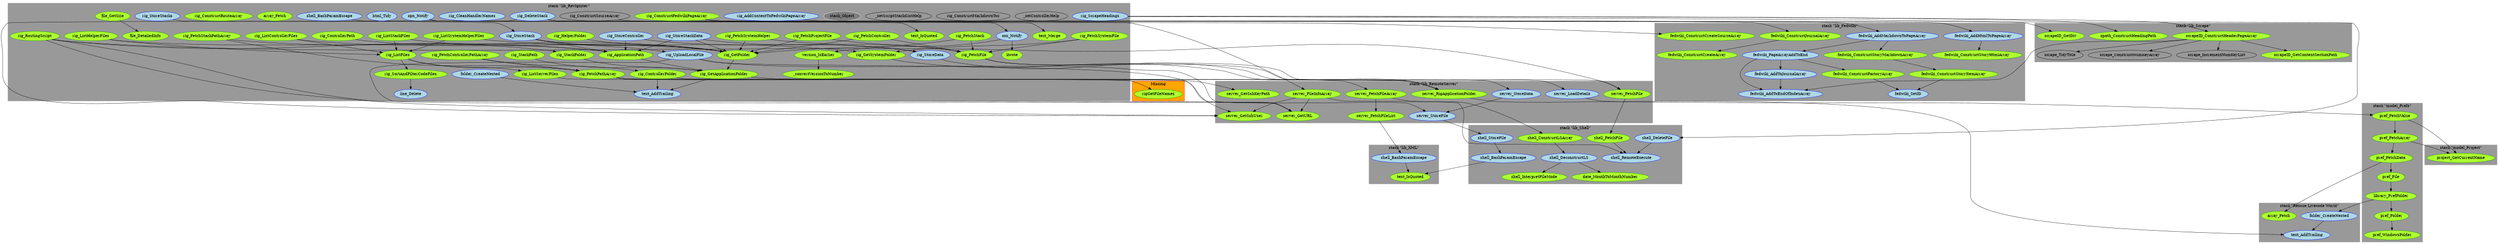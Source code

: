 digraph "dot_FromArray" {	graph [		clusterrank="true"		size="31.2500,31.2500"	];		subgraph "pf" {		node [];			n60 [label="scrape_TidyTitle" URL="scrape_TidyTitle%2Cpf%2Cstack+%22lib_Scrape%22%2C1"];		n92 [label="rig_ConstructSourceArray" URL="rig_ConstructSourceArray%2Cpf%2Cstack+%22lib_RevIgniter%22%2C1"];		n58 [label="scrape_ConstructNumKeyArray" URL="scrape_ConstructNumKeyArray%2Cpf%2Cstack+%22lib_Scrape%22%2C1"];		n62 [label="_setControllerHelp" URL="_setControllerHelp%2Cpf%2Cstack+%22lib_RevIgniter%22%2C1"];	}		subgraph "pc" {		node [];			n59 [label="scrape_IncrementNumKeyList" URL="scrape_IncrementNumKeyList%2Cpc%2Cstack+%22lib_Scrape%22%2C1"];		n106 [label="rig_ConstructMarkdownToc" URL="rig_ConstructMarkdownToc%2Cpc%2Cstack+%22lib_RevIgniter%22%2C1"];		n105 [label="_setScriptStackGistHelp" URL="_setScriptStackGistHelp%2Cpc%2Cstack+%22lib_RevIgniter%22%2C1"];	}		subgraph "g" {		node [fillcolor="grey50", style="filled", color="white"];			n75 [label="stack_Object" URL="stack_Object%2Cg%2Cstack+%22lib_RevIgniter%22%2C1"];	}		subgraph "c" {		node [fillcolor="LightBlue", style="filled", color="Blue"];			n33 [label="rig_StoreController" URL="rig_StoreController%2Cc%2Cstack+%22lib_RevIgniter%22%2C1"];		n97 [label="opn_Notify" URL="opn_Notify%2Cc%2Cstack+%22lib_RevIgniter%22%2C1"];		n14 [label="shell_RemoteExecute" URL="shell_RemoteExecute%2Cc%2Cstack+%22lib_Shell%22%2C1"];		n102 [label="rig_StoreStackData" URL="rig_StoreStackData%2Cc%2Cstack+%22lib_RevIgniter%22%2C1"];		n96 [label="shell_BashParamEscape" URL="shell_BashParamEscape%2Cc%2Cstack+%22lib_RevIgniter%22%2C1"];		n10 [label="osx_Notify" URL="osx_Notify%2Cc%2Cstack+%22lib_RevIgniter%22%2C1"];		n43 [label="fedwiki_SetID" URL="fedwiki_SetID%2Cc%2Cstack+%22lib_Fedwiki%22%2C1"];		n71 [label="rig_DeleteStack" URL="rig_DeleteStack%2Cc%2Cstack+%22lib_RevIgniter%22%2C1"];		n20 [label="fedwiki_AddToEndOfIndexArray" URL="fedwiki_AddToEndOfIndexArray%2Cc%2Cstack+%22lib_Fedwiki%22%2C1"];		n99 [label="fedwiki_AddHtmlToPageArray" URL="fedwiki_AddHtmlToPageArray%2Cc%2Cstack+%22lib_Fedwiki%22%2C1"];		n21 [label="fedwiki_AddToJournalArray" URL="fedwiki_AddToJournalArray%2Cc%2Cstack+%22lib_Fedwiki%22%2C1"];		n1 [label="shell_BashParamEscape" URL="shell_BashParamEscape%2Cc%2Cstack+%22lib_Shell%22%2C1"];		n74 [label="shell_BashParamEscape" URL="shell_BashParamEscape%2Cc%2Cstack+%22lib_XML%22%2C1"];		n37 [label="server_StoreData" URL="server_StoreData%2Cc%2Cstack+%22lib_RemoteServer%22%2C1"];		n53 [label="rig_ScrapeHeadings" URL="rig_ScrapeHeadings%2Cc%2Cstack+%22lib_RevIgniter%22%2C1"];		n86 [label="rig_CleanHandlerNames" URL="rig_CleanHandlerNames%2Cc%2Cstack+%22lib_RevIgniter%22%2C1"];		n87 [label="folder_CreateNested" URL="folder_CreateNested%2Cc%2Cstack+%22lib_RevIgniter%22%2C1"];		n70 [label="text_AddTrailing" URL="text_AddTrailing%2Cc%2Cstack+%22lib_RevIgniter%22%2C1"];		n49 [label="shell_StoreFile" URL="shell_StoreFile%2Cc%2Cstack+%22lib_Shell%22%2C1"];		n73 [label="rig_StoreStack" URL="rig_StoreStack%2Cc%2Cstack+%22lib_RevIgniter%22%2C1"];		n46 [label="shell_DeconstructLS" URL="shell_DeconstructLS%2Cc%2Cstack+%22lib_Shell%22%2C1"];		n76 [label="rig_StoreStacks" URL="rig_StoreStacks%2Cc%2Cstack+%22lib_RevIgniter%22%2C1"];		n28 [label="rig_UploadLocalFile" URL="rig_UploadLocalFile%2Cc%2Cstack+%22lib_RevIgniter%22%2C1"];		n104 [label="line_Delete" URL="line_Delete%2Cc%2Cstack+%22lib_RevIgniter%22%2C1"];		n34 [label="rig_StoreData" URL="rig_StoreData%2Cc%2Cstack+%22lib_RevIgniter%22%2C1"];		n81 [label="html_Tidy" URL="html_Tidy%2Cc%2Cstack+%22lib_RevIgniter%22%2C1"];		n103 [label="text_AddTrailing" URL="text_AddTrailing%2Cc%2Cstack+%22Rescue+Livecode+World%22%2C1"];		n67 [label="folder_CreateNested" URL="folder_CreateNested%2Cc%2Cstack+%22Rescue+Livecode+World%22%2C1"];		n68 [label="shell_DeleteFile" URL="shell_DeleteFile%2Cc%2Cstack+%22lib_Shell%22%2C1"];		n112 [label="rig_AddContentToFedwikiPageArray" URL="rig_AddContentToFedwikiPageArray%2Cc%2Cstack+%22lib_RevIgniter%22%2C1"];		n89 [label="fedwiki_AddMarkdownToPageArray" URL="fedwiki_AddMarkdownToPageArray%2Cc%2Cstack+%22lib_Fedwiki%22%2C1"];		n29 [label="server_StoreFile" URL="server_StoreFile%2Cc%2Cstack+%22lib_RemoteServer%22%2C1"];		n50 [label="server_LoadDetails" URL="server_LoadDetails%2Cc%2Cstack+%22lib_RemoteServer%22%2C1"];		n19 [label="fedwiki_PageArrayAddToEnd" URL="fedwiki_PageArrayAddToEnd%2Cc%2Cstack+%22lib_Fedwiki%22%2C1"];	}		subgraph "f" {		node [fillcolor="GreenYellow", style="filled", color="Green4"];			n54 [label="scrapeID_ConstructHeaderPageArray" URL="scrapeID_ConstructHeaderPageArray%2Cf%2Cstack+%22lib_Scrape%22%2C1"];		n63 [label="array_Fetch" URL="array_Fetch%2Cf%2Cstack+%22lib_RevIgniter%22%2C1"];		n82 [label="pref_FetchArray" URL="pref_FetchArray%2Cf%2Cstack+%22model_Prefs%22%2C1"];		n64 [label="pref_Folder" URL="pref_Folder%2Cf%2Cstack+%22model_Prefs%22%2C1"];		n8 [label="server_GetSshKeyPath" URL="server_GetSshKeyPath%2Cf%2Cstack+%22lib_RemoteServer%22%2C1"];		n24 [label="server_RigApplicationFolder" URL="server_RigApplicationFolder%2Cf%2Cstack+%22lib_RemoteServer%22%2C1"];		n69 [label="rig_ControllerFolder" URL="rig_ControllerFolder%2Cf%2Cstack+%22lib_RevIgniter%22%2C1"];		n4 [label="rig_FetchFile" URL="rig_FetchFile%2Cf%2Cstack+%22lib_RevIgniter%22%2C1"];		n48 [label="shell_InterpretFileMode" URL="shell_InterpretFileMode%2Cf%2Cstack+%22lib_Shell%22%2C1"];		n18 [label="_convertVersionToNumber" URL="_convertVersionToNumber%2Cf%2Cstack+%22lib_RevIgniter%22%2C1"];		n57 [label="rig_GetApplicationFolder" URL="rig_GetApplicationFolder%2Cf%2Cstack+%22lib_RevIgniter%22%2C1"];		n32 [label="server_FetchFile" URL="server_FetchFile%2Cf%2Cstack+%22lib_RemoteServer%22%2C1"];		n61 [label="scrapeID_GetContentSectionPath" URL="scrapeID_GetContentSectionPath%2Cf%2Cstack+%22lib_Scrape%22%2C1"];		n83 [label="project_GetCurrentName" URL="project_GetCurrentName%2Cf%2Cstack+%22model_Project%22%2C1"];		n79 [label="pref_File" URL="pref_File%2Cf%2Cstack+%22model_Prefs%22%2C1"];		n17 [label="rig_SortAndFilterCodeFiles" URL="rig_SortAndFilterCodeFiles%2Cf%2Cstack+%22lib_RevIgniter%22%2C1"];		n65 [label="pref_WindowsFolder" URL="pref_WindowsFolder%2Cf%2Cstack+%22model_Prefs%22%2C1"];		n91 [label="fedwiki_ConstructCreateArray" URL="fedwiki_ConstructCreateArray%2Cf%2Cstack+%22lib_Fedwiki%22%2C1"];		n40 [label="rig_ControllerPath" URL="rig_ControllerPath%2Cf%2Cstack+%22lib_RevIgniter%22%2C1"];		n13 [label="shell_FetchFile" URL="shell_FetchFile%2Cf%2Cstack+%22lib_Shell%22%2C1"];		n9 [label="server_GetURL" URL="server_GetURL%2Cf%2Cstack+%22lib_RemoteServer%22%2C1"];		n25 [label="rig_ListSystemHelperFiles" URL="rig_ListSystemHelperFiles%2Cf%2Cstack+%22lib_RevIgniter%22%2C1"];		n12 [label="version_IsEarlier" URL="version_IsEarlier%2Cf%2Cstack+%22lib_RevIgniter%22%2C1"];		n44 [label="rig_FetchSystemFile" URL="rig_FetchSystemFile%2Cf%2Cstack+%22lib_RevIgniter%22%2C1"];		n5 [label="rig_GetFolder" URL="rig_GetFolder%2Cf%2Cstack+%22lib_RevIgniter%22%2C1"];		n45 [label="rig_FetchStack" URL="rig_FetchStack%2Cf%2Cstack+%22lib_RevIgniter%22%2C1"];		n77 [label="rig_StackPath" URL="rig_StackPath%2Cf%2Cstack+%22lib_RevIgniter%22%2C1"];		n98 [label="array_Fetch" URL="array_Fetch%2Cf%2Cstack+%22Rescue+Livecode+World%22%2C1"];		n110 [label="rig_ListStackFiles" URL="rig_ListStackFiles%2Cf%2Cstack+%22lib_RevIgniter%22%2C1"];		n2 [label="text_IsQuoted" URL="text_IsQuoted%2Cf%2Cstack+%22lib_XML%22%2C1"];		n36 [label="file_DetailedInfo" URL="file_DetailedInfo%2Cf%2Cstack+%22lib_RevIgniter%22%2C1"];		n52 [label="rig_ListControllerFiles" URL="rig_ListControllerFiles%2Cf%2Cstack+%22lib_RevIgniter%22%2C1"];		n101 [label="rig_FetchController" URL="rig_FetchController%2Cf%2Cstack+%22lib_RevIgniter%22%2C1"];		n56 [label="xpath_ConstructHeadingPath" URL="xpath_ConstructHeadingPath%2Cf%2Cstack+%22lib_Scrape%22%2C1"];		n31 [label="rig_ApplicationPath" URL="rig_ApplicationPath%2Cf%2Cstack+%22lib_RevIgniter%22%2C1"];		n80 [label="rig_ConstructRouteArray" URL="rig_ConstructRouteArray%2Cf%2Cstack+%22lib_RevIgniter%22%2C1"];		n95 [label="text_IsQuoted" URL="text_IsQuoted%2Cf%2Cstack+%22lib_RevIgniter%22%2C1"];		n100 [label="fedwiki_ConstructStoryHtmlArray" URL="fedwiki_ConstructStoryHtmlArray%2Cf%2Cstack+%22lib_Fedwiki%22%2C1"];		n66 [label="library_PrefFolder" URL="library_PrefFolder%2Cf%2Cstack+%22model_Prefs%22%2C1"];		n78 [label="text_Merge" URL="text_Merge%2Cf%2Cstack+%22lib_RevIgniter%22%2C1"];		n16 [label="rig_ListServerFiles" URL="rig_ListServerFiles%2Cf%2Cstack+%22lib_RevIgniter%22%2C1"];		n90 [label="fedwiki_ConstructJournalArray" URL="fedwiki_ConstructJournalArray%2Cf%2Cstack+%22lib_Fedwiki%22%2C1"];		n41 [label="rig_FetchProjectFile" URL="rig_FetchProjectFile%2Cf%2Cstack+%22lib_RevIgniter%22%2C1"];		n26 [label="server_FileInfoArray" URL="server_FileInfoArray%2Cf%2Cstack+%22lib_RemoteServer%22%2C1"];		n22 [label="fedwiki_ConstructFactoryArray" URL="fedwiki_ConstructFactoryArray%2Cf%2Cstack+%22lib_Fedwiki%22%2C1"];		n6 [label="rig_FetchPathArray" URL="rig_FetchPathArray%2Cf%2Cstack+%22lib_RevIgniter%22%2C1"];		n7 [label="server_FetchFileArray" URL="server_FetchFileArray%2Cf%2Cstack+%22lib_RemoteServer%22%2C1"];		n111 [label="rig_ListHelperFiles" URL="rig_ListHelperFiles%2Cf%2Cstack+%22lib_RevIgniter%22%2C1"];		n109 [label="rig_FetchStackPathArray" URL="rig_FetchStackPathArray%2Cf%2Cstack+%22lib_RevIgniter%22%2C1"];		n3 [label="rig_FetchSystemHelper" URL="rig_FetchSystemHelper%2Cf%2Cstack+%22lib_RevIgniter%22%2C1"];		n39 [label="shell_ConstructLSArray" URL="shell_ConstructLSArray%2Cf%2Cstack+%22lib_Shell%22%2C1"];		n88 [label="rig_StackFolder" URL="rig_StackFolder%2Cf%2Cstack+%22lib_RevIgniter%22%2C1"];		n35 [label="file_GetSize" URL="file_GetSize%2Cf%2Cstack+%22lib_RevIgniter%22%2C1"];		n84 [label="pref_FetchData" URL="pref_FetchData%2Cf%2Cstack+%22model_Prefs%22%2C1"];		n55 [label="scrapeID_GetDiv" URL="scrapeID_GetDiv%2Cf%2Cstack+%22lib_Scrape%22%2C1"];		n30 [label="rig_RoutingScript" URL="rig_RoutingScript%2Cf%2Cstack+%22lib_RevIgniter%22%2C1"];		n94 [label="rig_FetchControllerPathArray" URL="rig_FetchControllerPathArray%2Cf%2Cstack+%22lib_RevIgniter%22%2C1"];		n15 [label="rig_ListFiles" URL="rig_ListFiles%2Cf%2Cstack+%22lib_RevIgniter%22%2C1"];		n11 [label="kwote" URL="kwote%2Cf%2Cstack+%22lib_RevIgniter%22%2C1"];		n93 [label="fedwiki_ConstructCreateSourceArray" URL="fedwiki_ConstructCreateSourceArray%2Cf%2Cstack+%22lib_Fedwiki%22%2C1"];		n42 [label="fedwiki_ConstructStoryItemArray" URL="fedwiki_ConstructStoryItemArray%2Cf%2Cstack+%22lib_Fedwiki%22%2C1"];		n27 [label="server_GetSshUser" URL="server_GetSshUser%2Cf%2Cstack+%22lib_RemoteServer%22%2C1"];		n72 [label="rig_HelperFolder" URL="rig_HelperFolder%2Cf%2Cstack+%22lib_RevIgniter%22%2C1"];		n23 [label="rig_GetSystemFolder" URL="rig_GetSystemFolder%2Cf%2Cstack+%22lib_RevIgniter%22%2C1"];		n47 [label="date_MonthToMonthNumber" URL="date_MonthToMonthNumber%2Cf%2Cstack+%22lib_Shell%22%2C1"];		n108 [label="rigGetFileNames" URL="rigGetFileNames%2Cf%2CMissing%2C1"];		n51 [label="pref_FetchValue" URL="pref_FetchValue%2Cf%2Cstack+%22model_Prefs%22%2C1"];		n38 [label="server_FetchFileList" URL="server_FetchFileList%2Cf%2Cstack+%22lib_RemoteServer%22%2C1"];		n85 [label="fedwiki_ConstructStoryMarkdownArray" URL="fedwiki_ConstructStoryMarkdownArray%2Cf%2Cstack+%22lib_Fedwiki%22%2C1"];		n107 [label="rig_ConstructFedwikiPageArray" URL="rig_ConstructFedwikiPageArray%2Cf%2Cstack+%22lib_RevIgniter%22%2C1"];	}		subgraph cluster1 {			label="Missing";			style=filled;			color=red;			fillcolor=orange;					n108	}	subgraph cluster2 {			label="stack \"lib_Fedwiki\"";			style=filled;			color=grey60;			fillcolor=grey60;					n43; n20; n99; n21; n91; n100; n90; n22; n93; n42; n89; n85; n19	}	subgraph cluster3 {			label="stack \"lib_RemoteServer\"";			style=filled;			color=grey60;			fillcolor=grey60;					n8; n24; n37; n32; n9; n26; n7; n27; n38; n29; n50	}	subgraph cluster4 {			label="stack \"lib_RevIgniter\"";			style=filled;			color=grey60;			fillcolor=grey60;					n33; n63; n97; n102; n96; n10; n92; n69; n71; n4; n53; n86; n106; n18; n57; n87; n17; n40; n25; n12; n44; n70; n5; n45; n77; n110; n36; n105; n52; n101; n31; n80; n95; n78; n16; n41; n73; n6; n76; n111; n109; n3; n88; n28; n35; n104; n62; n34; n30; n81; n94; n15; n11; n72; n23; n75; n112; n107	}	subgraph cluster5 {			label="stack \"lib_Scrape\"";			style=filled;			color=grey60;			fillcolor=grey60;					n54; n60; n59; n61; n58; n56; n55	}	subgraph cluster6 {			label="stack \"lib_Shell\"";			style=filled;			color=grey60;			fillcolor=grey60;					n14; n48; n1; n13; n49; n46; n39; n68; n47	}	subgraph cluster7 {			label="stack \"lib_XML\"";			style=filled;			color=grey60;			fillcolor=grey60;					n74; n2	}	subgraph cluster8 {			label="stack \"model_Prefs\"";			style=filled;			color=grey60;			fillcolor=grey60;					n82; n64; n79; n65; n66; n84; n51	}	subgraph cluster9 {			label="stack \"model_Project\"";			style=filled;			color=grey60;			fillcolor=grey60;					n83	}	subgraph cluster10 {			label="stack \"Rescue Livecode World\"";			style=filled;			color=grey60;			fillcolor=grey60;					n98; n103; n67	}		n54 -> n20;	n54 -> n58;	n54 -> n59;	n54 -> n60;	n54 -> n61;	n33 -> n31;	n33 -> n34;	n102 -> n31;	n102 -> n5;	n102 -> n34;	n82 -> n84;	n82 -> n83;	n97 -> n10;	n97 -> n78;	n64 -> n65;	n96 -> n95;	n10 -> n11;	n10 -> n12;	n92 -> n93;	n24 -> n103;	n69 -> n24;	n69 -> n70;	n71 -> n26;	n71 -> n27;	n71 -> n68;	n4 -> n32;	n4 -> n50;	n99 -> n100;	n21 -> n20;	n1 -> n2;	n74 -> n2;	n37 -> n29;	n53 -> n54;	n53 -> n55;	n53 -> n56;	n57 -> n24;	n57 -> n70;	n87 -> n70;	n32 -> n13;	n79 -> n66;	n17 -> n104;	n40 -> n31;	n13 -> n14;	n25 -> n23;	n25 -> n15;	n12 -> n18;	n44 -> n4;	n44 -> n23;	n5 -> n57;	n45 -> n4;	n45 -> n5;	n77 -> n57;	n49 -> n1;	n110 -> n5;	n110 -> n15;	n101 -> n4;	n101 -> n5;	n52 -> n5;	n52 -> n15;	n31 -> n57;	n66 -> n67;	n66 -> n64;	n16 -> n108;	n90 -> n91;	n41 -> n4;	n41 -> n5;	n26 -> n27;	n26 -> n9;	n26 -> n14;	n73 -> n31;	n73 -> n5;	n73 -> n28;	n22 -> n43;	n6 -> n7;	n6 -> n8;	n6 -> n9;	n46 -> n47;	n46 -> n48;	n7 -> n38;	n7 -> n39;	n76 -> n73;	n111 -> n5;	n111 -> n15;	n109 -> n6;	n109 -> n88;	n3 -> n4;	n3 -> n5;	n39 -> n46;	n88 -> n57;	n28 -> n27;	n28 -> n9;	n28 -> n29;	n35 -> n36;	n84 -> n98;	n84 -> n79;	n34 -> n37;	n30 -> n31;	n30 -> n32;	n30 -> n27;	n30 -> n9;	n94 -> n69;	n94 -> n6;	n15 -> n6;	n15 -> n16;	n15 -> n17;	n67 -> n103;	n42 -> n43;	n68 -> n14;	n72 -> n5;	n23 -> n24;	n112 -> n99;	n51 -> n82;	n51 -> n83;	n89 -> n85;	n89 -> n19;	n38 -> n74;	n29 -> n49;	n50 -> n51;	n85 -> n42;	n107 -> n89;	n107 -> n90;	n19 -> n20;	n19 -> n21;	n19 -> n22;}
